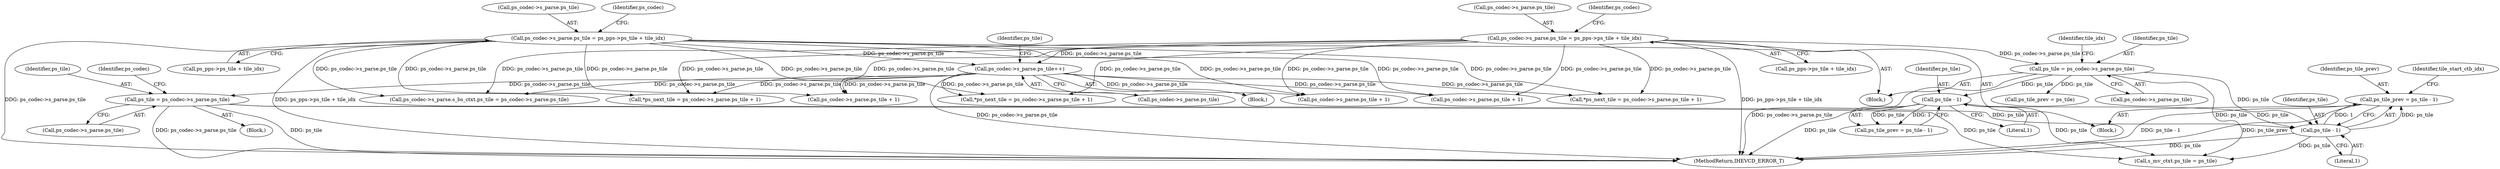 digraph "0_Android_2b9fb0c2074d370a254b35e2489de2d94943578d@pointer" {
"1001203" [label="(Call,ps_tile_prev = ps_tile - 1)"];
"1001205" [label="(Call,ps_tile - 1)"];
"1000415" [label="(Call,ps_tile - 1)"];
"1000404" [label="(Call,ps_tile = ps_codec->s_parse.ps_tile)"];
"1000386" [label="(Call,ps_codec->s_parse.ps_tile = ps_pps->ps_tile + tile_idx)"];
"1004253" [label="(Call,ps_tile = ps_codec->s_parse.ps_tile)"];
"1004201" [label="(Call,ps_codec->s_parse.ps_tile++)"];
"1001185" [label="(Call,ps_codec->s_parse.ps_tile = ps_pps->ps_tile + tile_idx)"];
"1000404" [label="(Call,ps_tile = ps_codec->s_parse.ps_tile)"];
"1002411" [label="(Call,ps_codec->s_parse.ps_tile + 1)"];
"1004212" [label="(Identifier,ps_tile)"];
"1001205" [label="(Call,ps_tile - 1)"];
"1004253" [label="(Call,ps_tile = ps_codec->s_parse.ps_tile)"];
"1000417" [label="(Literal,1)"];
"1001204" [label="(Identifier,ps_tile_prev)"];
"1003021" [label="(Call,s_mv_ctxt.ps_tile = ps_tile)"];
"1000412" [label="(Identifier,tile_idx)"];
"1000387" [label="(Call,ps_codec->s_parse.ps_tile)"];
"1001203" [label="(Call,ps_tile_prev = ps_tile - 1)"];
"1002544" [label="(Call,ps_codec->s_parse.ps_tile + 1)"];
"1000405" [label="(Identifier,ps_tile)"];
"1000386" [label="(Call,ps_codec->s_parse.ps_tile = ps_pps->ps_tile + tile_idx)"];
"1002409" [label="(Call,*ps_next_tile = ps_codec->s_parse.ps_tile + 1)"];
"1001135" [label="(Block,)"];
"1001206" [label="(Identifier,ps_tile)"];
"1004201" [label="(Call,ps_codec->s_parse.ps_tile++)"];
"1001191" [label="(Call,ps_pps->ps_tile + tile_idx)"];
"1000406" [label="(Call,ps_codec->s_parse.ps_tile)"];
"1000415" [label="(Call,ps_tile - 1)"];
"1001207" [label="(Literal,1)"];
"1000413" [label="(Call,ps_tile_prev = ps_tile - 1)"];
"1001209" [label="(Identifier,tile_start_ctb_idx)"];
"1003806" [label="(Call,ps_codec->s_parse.s_bs_ctxt.ps_tile = ps_codec->s_parse.ps_tile)"];
"1000187" [label="(Block,)"];
"1001186" [label="(Call,ps_codec->s_parse.ps_tile)"];
"1001185" [label="(Call,ps_codec->s_parse.ps_tile = ps_pps->ps_tile + tile_idx)"];
"1004202" [label="(Call,ps_codec->s_parse.ps_tile)"];
"1004263" [label="(Identifier,ps_codec)"];
"1004845" [label="(MethodReturn,IHEVCD_ERROR_T)"];
"1000392" [label="(Call,ps_pps->ps_tile + tile_idx)"];
"1004252" [label="(Block,)"];
"1000419" [label="(Call,ps_tile_prev = ps_tile)"];
"1002246" [label="(Call,*ps_next_tile = ps_codec->s_parse.ps_tile + 1)"];
"1002248" [label="(Call,ps_codec->s_parse.ps_tile + 1)"];
"1004255" [label="(Call,ps_codec->s_parse.ps_tile)"];
"1002542" [label="(Call,*ps_next_tile = ps_codec->s_parse.ps_tile + 1)"];
"1004186" [label="(Block,)"];
"1000416" [label="(Identifier,ps_tile)"];
"1001199" [label="(Identifier,ps_codec)"];
"1004254" [label="(Identifier,ps_tile)"];
"1000400" [label="(Identifier,ps_codec)"];
"1001203" -> "1001135"  [label="AST: "];
"1001203" -> "1001205"  [label="CFG: "];
"1001204" -> "1001203"  [label="AST: "];
"1001205" -> "1001203"  [label="AST: "];
"1001209" -> "1001203"  [label="CFG: "];
"1001203" -> "1004845"  [label="DDG: ps_tile - 1"];
"1001203" -> "1004845"  [label="DDG: ps_tile_prev"];
"1001205" -> "1001203"  [label="DDG: ps_tile"];
"1001205" -> "1001203"  [label="DDG: 1"];
"1001205" -> "1001207"  [label="CFG: "];
"1001206" -> "1001205"  [label="AST: "];
"1001207" -> "1001205"  [label="AST: "];
"1001205" -> "1004845"  [label="DDG: ps_tile"];
"1000415" -> "1001205"  [label="DDG: ps_tile"];
"1004253" -> "1001205"  [label="DDG: ps_tile"];
"1000404" -> "1001205"  [label="DDG: ps_tile"];
"1001205" -> "1003021"  [label="DDG: ps_tile"];
"1000415" -> "1000413"  [label="AST: "];
"1000415" -> "1000417"  [label="CFG: "];
"1000416" -> "1000415"  [label="AST: "];
"1000417" -> "1000415"  [label="AST: "];
"1000413" -> "1000415"  [label="CFG: "];
"1000415" -> "1004845"  [label="DDG: ps_tile"];
"1000415" -> "1000413"  [label="DDG: ps_tile"];
"1000415" -> "1000413"  [label="DDG: 1"];
"1000404" -> "1000415"  [label="DDG: ps_tile"];
"1000415" -> "1003021"  [label="DDG: ps_tile"];
"1000404" -> "1000187"  [label="AST: "];
"1000404" -> "1000406"  [label="CFG: "];
"1000405" -> "1000404"  [label="AST: "];
"1000406" -> "1000404"  [label="AST: "];
"1000412" -> "1000404"  [label="CFG: "];
"1000404" -> "1004845"  [label="DDG: ps_codec->s_parse.ps_tile"];
"1000386" -> "1000404"  [label="DDG: ps_codec->s_parse.ps_tile"];
"1000404" -> "1000419"  [label="DDG: ps_tile"];
"1000404" -> "1003021"  [label="DDG: ps_tile"];
"1000386" -> "1000187"  [label="AST: "];
"1000386" -> "1000392"  [label="CFG: "];
"1000387" -> "1000386"  [label="AST: "];
"1000392" -> "1000386"  [label="AST: "];
"1000400" -> "1000386"  [label="CFG: "];
"1000386" -> "1004845"  [label="DDG: ps_pps->ps_tile + tile_idx"];
"1000386" -> "1002246"  [label="DDG: ps_codec->s_parse.ps_tile"];
"1000386" -> "1002248"  [label="DDG: ps_codec->s_parse.ps_tile"];
"1000386" -> "1002409"  [label="DDG: ps_codec->s_parse.ps_tile"];
"1000386" -> "1002411"  [label="DDG: ps_codec->s_parse.ps_tile"];
"1000386" -> "1002542"  [label="DDG: ps_codec->s_parse.ps_tile"];
"1000386" -> "1002544"  [label="DDG: ps_codec->s_parse.ps_tile"];
"1000386" -> "1003806"  [label="DDG: ps_codec->s_parse.ps_tile"];
"1000386" -> "1004201"  [label="DDG: ps_codec->s_parse.ps_tile"];
"1004253" -> "1004252"  [label="AST: "];
"1004253" -> "1004255"  [label="CFG: "];
"1004254" -> "1004253"  [label="AST: "];
"1004255" -> "1004253"  [label="AST: "];
"1004263" -> "1004253"  [label="CFG: "];
"1004253" -> "1004845"  [label="DDG: ps_codec->s_parse.ps_tile"];
"1004253" -> "1004845"  [label="DDG: ps_tile"];
"1004253" -> "1003021"  [label="DDG: ps_tile"];
"1004201" -> "1004253"  [label="DDG: ps_codec->s_parse.ps_tile"];
"1004201" -> "1004186"  [label="AST: "];
"1004201" -> "1004202"  [label="CFG: "];
"1004202" -> "1004201"  [label="AST: "];
"1004212" -> "1004201"  [label="CFG: "];
"1004201" -> "1004845"  [label="DDG: ps_codec->s_parse.ps_tile"];
"1004201" -> "1002246"  [label="DDG: ps_codec->s_parse.ps_tile"];
"1004201" -> "1002248"  [label="DDG: ps_codec->s_parse.ps_tile"];
"1004201" -> "1002409"  [label="DDG: ps_codec->s_parse.ps_tile"];
"1004201" -> "1002411"  [label="DDG: ps_codec->s_parse.ps_tile"];
"1004201" -> "1002542"  [label="DDG: ps_codec->s_parse.ps_tile"];
"1004201" -> "1002544"  [label="DDG: ps_codec->s_parse.ps_tile"];
"1004201" -> "1003806"  [label="DDG: ps_codec->s_parse.ps_tile"];
"1001185" -> "1004201"  [label="DDG: ps_codec->s_parse.ps_tile"];
"1001185" -> "1001135"  [label="AST: "];
"1001185" -> "1001191"  [label="CFG: "];
"1001186" -> "1001185"  [label="AST: "];
"1001191" -> "1001185"  [label="AST: "];
"1001199" -> "1001185"  [label="CFG: "];
"1001185" -> "1004845"  [label="DDG: ps_codec->s_parse.ps_tile"];
"1001185" -> "1004845"  [label="DDG: ps_pps->ps_tile + tile_idx"];
"1001185" -> "1002246"  [label="DDG: ps_codec->s_parse.ps_tile"];
"1001185" -> "1002248"  [label="DDG: ps_codec->s_parse.ps_tile"];
"1001185" -> "1002409"  [label="DDG: ps_codec->s_parse.ps_tile"];
"1001185" -> "1002411"  [label="DDG: ps_codec->s_parse.ps_tile"];
"1001185" -> "1002542"  [label="DDG: ps_codec->s_parse.ps_tile"];
"1001185" -> "1002544"  [label="DDG: ps_codec->s_parse.ps_tile"];
"1001185" -> "1003806"  [label="DDG: ps_codec->s_parse.ps_tile"];
}
